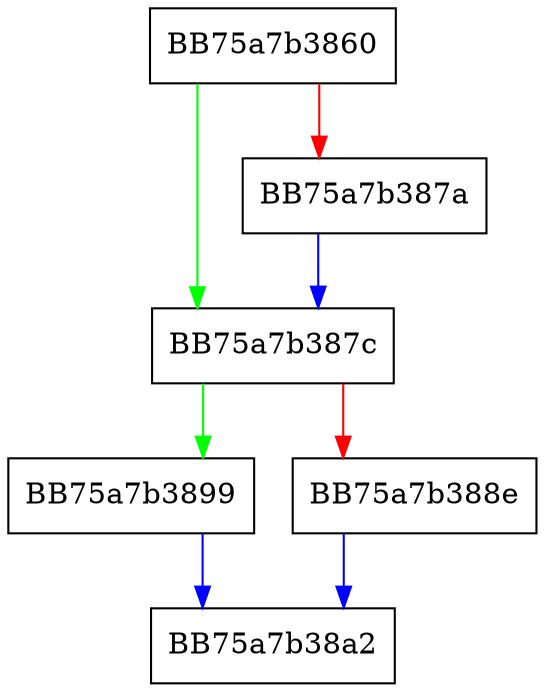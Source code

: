 digraph FPU_fistt_s16 {
  node [shape="box"];
  graph [splines=ortho];
  BB75a7b3860 -> BB75a7b387c [color="green"];
  BB75a7b3860 -> BB75a7b387a [color="red"];
  BB75a7b387a -> BB75a7b387c [color="blue"];
  BB75a7b387c -> BB75a7b3899 [color="green"];
  BB75a7b387c -> BB75a7b388e [color="red"];
  BB75a7b388e -> BB75a7b38a2 [color="blue"];
  BB75a7b3899 -> BB75a7b38a2 [color="blue"];
}